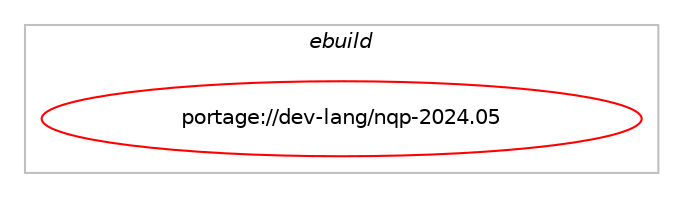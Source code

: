 digraph prolog {

# *************
# Graph options
# *************

newrank=true;
concentrate=true;
compound=true;
graph [rankdir=LR,fontname=Helvetica,fontsize=10,ranksep=1.5];#, ranksep=2.5, nodesep=0.2];
edge  [arrowhead=vee];
node  [fontname=Helvetica,fontsize=10];

# **********
# The ebuild
# **********

subgraph cluster_leftcol {
color=gray;
label=<<i>ebuild</i>>;
id [label="portage://dev-lang/nqp-2024.05", color=red, width=4, href="../dev-lang/nqp-2024.05.svg"];
}

# ****************
# The dependencies
# ****************

subgraph cluster_midcol {
color=gray;
label=<<i>dependencies</i>>;
subgraph cluster_compile {
fillcolor="#eeeeee";
style=filled;
label=<<i>compile</i>>;
# *** BEGIN UNKNOWN DEPENDENCY TYPE (TODO) ***
# id -> equal(use_conditional_group(positive,java,portage://dev-lang/nqp-2024.05,[package_dependency(portage://dev-lang/nqp-2024.05,install,no,dev-java,asm,none,[,,],[slot(9)],[]),package_dependency(portage://dev-lang/nqp-2024.05,install,no,dev-java,jna,none,[,,],[slot(4)],[])]))
# *** END UNKNOWN DEPENDENCY TYPE (TODO) ***

# *** BEGIN UNKNOWN DEPENDENCY TYPE (TODO) ***
# id -> equal(use_conditional_group(positive,java,portage://dev-lang/nqp-2024.05,[package_dependency(portage://dev-lang/nqp-2024.05,install,no,dev-java,java-config,greaterequal,[2.2.0,,-r3,2.2.0-r3],[],[])]))
# *** END UNKNOWN DEPENDENCY TYPE (TODO) ***

# *** BEGIN UNKNOWN DEPENDENCY TYPE (TODO) ***
# id -> equal(use_conditional_group(positive,moar,portage://dev-lang/nqp-2024.05,[package_dependency(portage://dev-lang/nqp-2024.05,install,no,dev-lang,moarvm,tilde,[2024.05,,,2024.05],[],[use(equal(clang),none)])]))
# *** END UNKNOWN DEPENDENCY TYPE (TODO) ***

}
subgraph cluster_compileandrun {
fillcolor="#eeeeee";
style=filled;
label=<<i>compile and run</i>>;
}
subgraph cluster_run {
fillcolor="#eeeeee";
style=filled;
label=<<i>run</i>>;
# *** BEGIN UNKNOWN DEPENDENCY TYPE (TODO) ***
# id -> equal(use_conditional_group(positive,java,portage://dev-lang/nqp-2024.05,[package_dependency(portage://dev-lang/nqp-2024.05,run,no,dev-java,asm,none,[,,],[slot(9)],[]),package_dependency(portage://dev-lang/nqp-2024.05,run,no,dev-java,jna,none,[,,],[slot(4)],[])]))
# *** END UNKNOWN DEPENDENCY TYPE (TODO) ***

# *** BEGIN UNKNOWN DEPENDENCY TYPE (TODO) ***
# id -> equal(use_conditional_group(positive,java,portage://dev-lang/nqp-2024.05,[package_dependency(portage://dev-lang/nqp-2024.05,run,no,dev-java,java-config,greaterequal,[2.2.0,,-r3,2.2.0-r3],[],[])]))
# *** END UNKNOWN DEPENDENCY TYPE (TODO) ***

# *** BEGIN UNKNOWN DEPENDENCY TYPE (TODO) ***
# id -> equal(use_conditional_group(positive,java,portage://dev-lang/nqp-2024.05,[package_dependency(portage://dev-lang/nqp-2024.05,run,no,virtual,jre,greaterequal,[11,,,11],[],[])]))
# *** END UNKNOWN DEPENDENCY TYPE (TODO) ***

# *** BEGIN UNKNOWN DEPENDENCY TYPE (TODO) ***
# id -> equal(use_conditional_group(positive,moar,portage://dev-lang/nqp-2024.05,[package_dependency(portage://dev-lang/nqp-2024.05,run,no,dev-lang,moarvm,tilde,[2024.05,,,2024.05],[],[use(equal(clang),none)])]))
# *** END UNKNOWN DEPENDENCY TYPE (TODO) ***

}
}

# **************
# The candidates
# **************

subgraph cluster_choices {
rank=same;
color=gray;
label=<<i>candidates</i>>;

}

}
